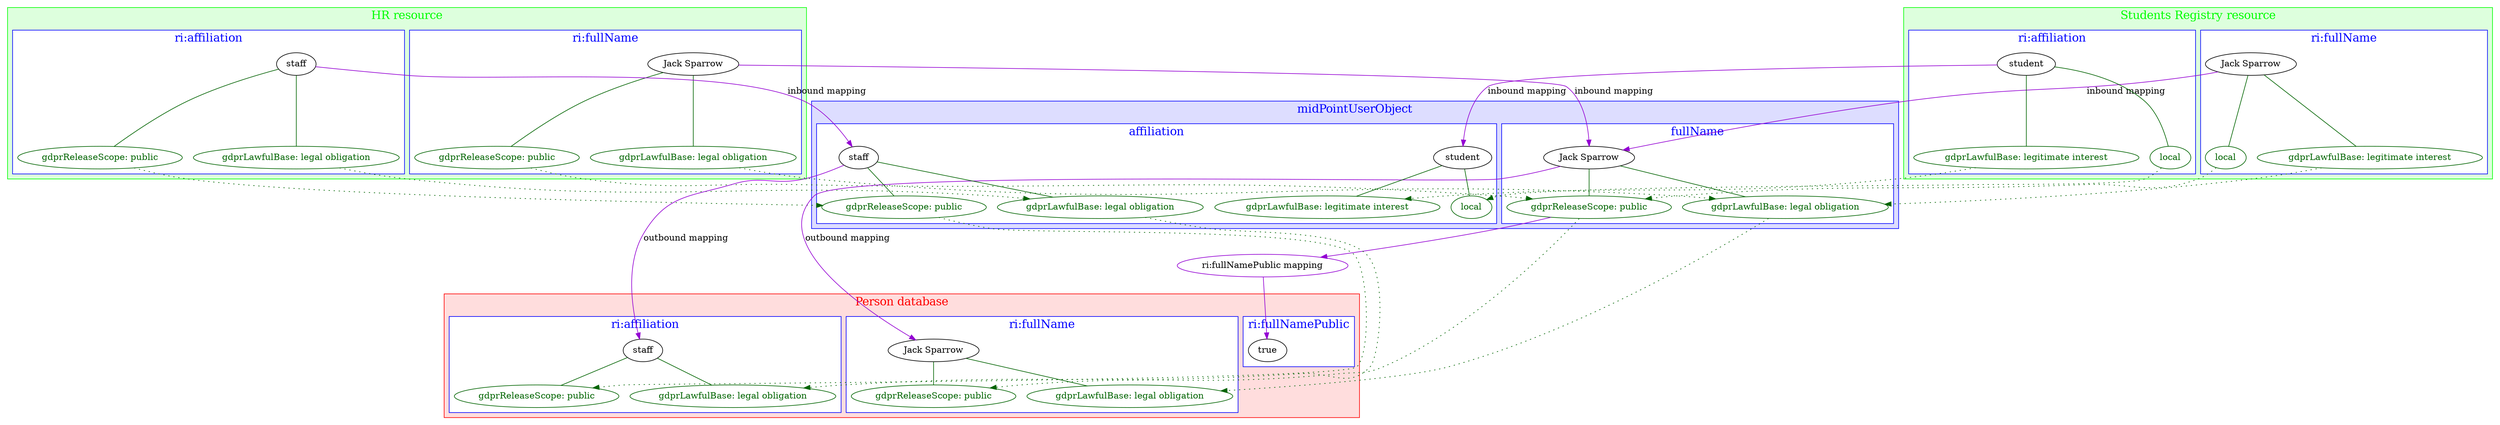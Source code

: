 digraph G {
	compound=true;
	rankdir=TB;

	subgraph cluster_hr {
		label="HR resource";
		fontsize=18;
		bgcolor="#DDFFDD";
		fontcolor=green;
		color=green;

		subgraph cluster_fullNameHr {
			label="ri:fullName";
			fontsize=18;
			bgcolor="#FFFFFF";
			fontcolor=blue;
			color=blue;

			a1 [label="Jack Sparrow"];
			a1Scope [label="gdprReleaseScope: public", color=darkgreen, fontcolor=darkgreen];
			a1GDPR [label="gdprLawfulBase: legal obligation", color=darkgreen, fontcolor=darkgreen];

			a1->a1Scope [color=darkgreen, dir=none];
			a1->a1GDPR [color=darkgreen, dir=none];
		}


		subgraph cluster_affiliationHr {
			label="ri:affiliation";
			fontsize=18;
			bgcolor="#FFFFFF";
			fontcolor=blue;
			color=blue;

			b1 [label="staff"];
			b1Scope [label="gdprReleaseScope: public", color=darkgreen, fontcolor=darkgreen];
			b1GDPR [label="gdprLawfulBase: legal obligation", color=darkgreen, fontcolor=darkgreen];

			b1->b1Scope [color=darkgreen, dir=none];
			b1->b1GDPR [color=darkgreen, dir=none];

		}
	}

	subgraph cluster_students {
		label="Students Registry resource";
		fontsize=18;
		bgcolor="#DDFFDD";
		fontcolor=green;
		color=green;

		subgraph cluster_fullNameStud {
			label="ri:fullName";
			fontsize=18;
			bgcolor="#FFFFFF";
			fontcolor=blue;
			color=blue;

			c1 [label="Jack Sparrow"];
			c1Scope [label="local", color=darkgreen, fontcolor=darkgreen];
			c1GDPR [label="gdprLawfulBase: legitimate interest", color=darkgreen, fontcolor=darkgreen];

			c1->c1Scope [color=darkgreen, dir=none];
			c1->c1GDPR [color=darkgreen, dir=none];
		}


		subgraph cluster_affiliationStud {
			label="ri:affiliation";
			fontsize=18;
			bgcolor="#FFFFFF";
			fontcolor=blue;
			color=blue;

			d1 [label="student"];
			d1Scope [label="local", color=darkgreen, fontcolor=darkgreen];
			d1GDPR [label="gdprLawfulBase: legitimate interest", color=darkgreen, fontcolor=darkgreen];

			d1->d1Scope [color=darkgreen, dir=none];
			d1->d1GDPR [color=darkgreen, dir=none];

		}
	}


	subgraph cluster_midPointUserObject {
		label="midPointUserObject";
		fontsize=18;
		bgcolor="#DDDDFF";
		fontcolor=blue;
		color=blue;

		subgraph cluster_fullNameMP {
			label="fullName";
			fontsize=18;
			bgcolor="#FFFFFF";
			fontcolor=blue;
			color=blue;

			e1 [label="Jack Sparrow"];
			e1Scope [label="gdprReleaseScope: public", color=darkgreen, fontcolor=darkgreen];
			e1GDPR [label="gdprLawfulBase: legal obligation", color=darkgreen, fontcolor=darkgreen];

			e1->e1Scope [color=darkgreen, dir=none];
			e1->e1GDPR [color=darkgreen, dir=none];
		}


		subgraph cluster_affiliationMP {
			label="affiliation";
			fontsize=18;
			bgcolor="#FFFFFF";
			fontcolor=blue;
			color=blue;

			f1 [label="staff"];
			f1Scope [label="gdprReleaseScope: public", color=darkgreen, fontcolor=darkgreen];
			f1GDPR [label="gdprLawfulBase: legal obligation", color=darkgreen, fontcolor=darkgreen];

			f1->f1Scope [color=darkgreen, dir=none];
			f1->f1GDPR [color=darkgreen, dir=none];

			g1 [label="student"];
			g1Scope [label="local", color=darkgreen, fontcolor=darkgreen];
			g1GDPR [label="gdprLawfulBase: legitimate interest", color=darkgreen, fontcolor=darkgreen];

			g1->g1Scope [color=darkgreen, dir=none];
			g1->g1GDPR [color=darkgreen, dir=none];

		}

	}

	a1->e1 [color="darkviolet" label="inbound mapping"];
	a1Scope->e1Scope [color="darkgreen" style="dotted"];
	a1GDPR->e1GDPR [color="darkgreen" style="dotted"];

	b1->f1 [color="darkviolet" label="inbound mapping"];
	b1Scope->f1Scope [color="darkgreen" style="dotted"];
	b1GDPR->f1GDPR [color="darkgreen" style="dotted"];

	c1->e1 [color="darkviolet" label="inbound mapping"];
	c1Scope->e1Scope [color="darkgreen" style="dotted"];
	c1GDPR->e1GDPR [color="darkgreen" style="dotted"];

	d1->g1 [color="darkviolet" label="inbound mapping"];
	d1Scope->g1Scope [color="darkgreen" style="dotted"];
	d1GDPR->g1GDPR [color="darkgreen" style="dotted"];



	subgraph cluster_personDatabase {
		label="Person database";
		fontsize=18;
		bgcolor="#FFDDDD";
		fontcolor=red;
		color=red;

		subgraph cluster_fullNameDB {
			label="ri:fullName";
			fontsize=18;
			bgcolor="#FFFFFF";
			fontcolor=blue;
			color=blue;

			h1 [label="Jack Sparrow"];
			h1Scope [label="gdprReleaseScope: public", color=darkgreen, fontcolor=darkgreen];
			h1GDPR [label="gdprLawfulBase: legal obligation", color=darkgreen, fontcolor=darkgreen];

			h1->h1Scope [color=darkgreen, dir=none];
			h1->h1GDPR [color=darkgreen, dir=none];
		}


		subgraph cluster_affiliationDB {
			label="ri:affiliation";
			fontsize=18;
			bgcolor="#FFFFFF";
			fontcolor=blue;
			color=blue;

			i1 [label="staff"];
			i1Scope [label="gdprReleaseScope: public", color=darkgreen, fontcolor=darkgreen];
			i1GDPR [label="gdprLawfulBase: legal obligation", color=darkgreen, fontcolor=darkgreen];

			i1->i1Scope [color=darkgreen, dir=none];
			i1->i1GDPR [color=darkgreen, dir=none];
		}

		subgraph cluster_fullNamePublic {
			label="ri:fullNamePublic";
			fontsize=18;
			bgcolor="#FFFFFF";
			fontcolor=blue;
			color=blue;

			j1 [label="true"];
		}

	}

	k1 [label="ri:fullNamePublic mapping" color="darkviolet"];
	e1Scope->k1 [color="darkviolet"];
	k1->j1 [color="darkviolet"];

	e1->h1 [color="darkviolet" label="outbound mapping"];
	e1Scope->h1Scope [color="darkgreen" style="dotted"];
	e1GDPR->h1GDPR [color="darkgreen" style="dotted"];

	f1->i1 [color="darkviolet" label="outbound mapping"];
	f1Scope->i1Scope [color="darkgreen" style="dotted"];
	f1GDPR->i1GDPR [color="darkgreen" style="dotted"];


}
